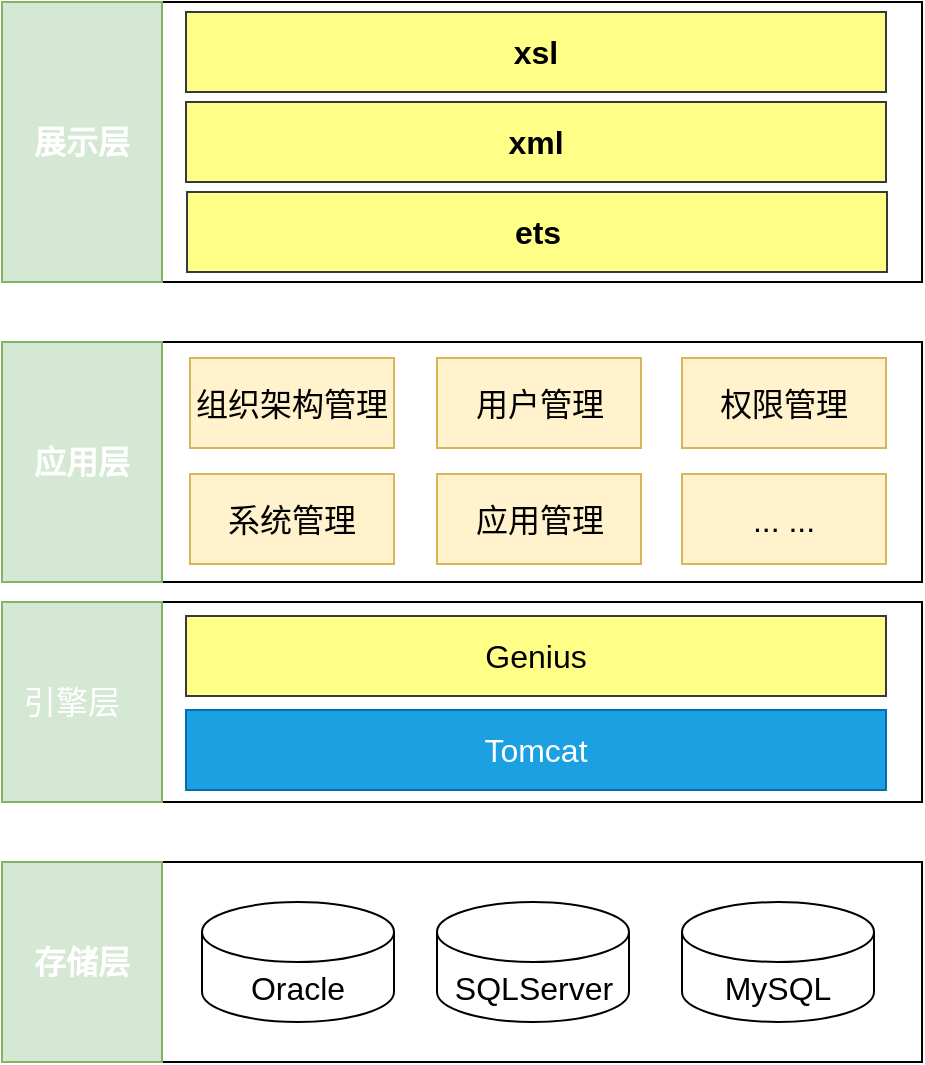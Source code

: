 <mxfile version="21.3.0" type="github">
  <diagram name="第 1 页" id="D3ajWMh-z9HwZhNk6nXG">
    <mxGraphModel dx="1055" dy="761" grid="1" gridSize="10" guides="1" tooltips="1" connect="1" arrows="1" fold="1" page="1" pageScale="1" pageWidth="827" pageHeight="1169" math="0" shadow="0">
      <root>
        <mxCell id="0" />
        <mxCell id="1" parent="0" />
        <mxCell id="sxUmogROJCtG7Z15o5Cg-4" value="" style="rounded=0;whiteSpace=wrap;html=1;fillColor=none;" vertex="1" parent="1">
          <mxGeometry x="120" y="470" width="460" height="100" as="geometry" />
        </mxCell>
        <mxCell id="sxUmogROJCtG7Z15o5Cg-5" value="" style="rounded=0;whiteSpace=wrap;html=1;fillColor=#d5e8d4;strokeColor=#82b366;" vertex="1" parent="1">
          <mxGeometry x="120" y="470" width="80" height="100" as="geometry" />
        </mxCell>
        <mxCell id="sxUmogROJCtG7Z15o5Cg-2" value="&lt;font style=&quot;font-size: 16px;&quot; color=&quot;#ffffff&quot;&gt;&lt;b&gt;存储层&lt;/b&gt;&lt;/font&gt;" style="text;html=1;strokeColor=none;fillColor=none;align=center;verticalAlign=middle;whiteSpace=wrap;rounded=0;" vertex="1" parent="1">
          <mxGeometry x="130" y="505" width="60" height="30" as="geometry" />
        </mxCell>
        <mxCell id="sxUmogROJCtG7Z15o5Cg-7" value="&lt;font style=&quot;font-size: 16px;&quot;&gt;Oracle&lt;/font&gt;" style="shape=cylinder3;whiteSpace=wrap;html=1;boundedLbl=1;backgroundOutline=1;size=15;" vertex="1" parent="1">
          <mxGeometry x="220" y="490" width="96" height="60" as="geometry" />
        </mxCell>
        <mxCell id="sxUmogROJCtG7Z15o5Cg-8" value="&lt;font style=&quot;font-size: 16px;&quot;&gt;SQLServer&lt;/font&gt;" style="shape=cylinder3;whiteSpace=wrap;html=1;boundedLbl=1;backgroundOutline=1;size=15;" vertex="1" parent="1">
          <mxGeometry x="337.5" y="490" width="96" height="60" as="geometry" />
        </mxCell>
        <mxCell id="sxUmogROJCtG7Z15o5Cg-9" value="&lt;font style=&quot;font-size: 16px;&quot;&gt;MySQL&lt;/font&gt;" style="shape=cylinder3;whiteSpace=wrap;html=1;boundedLbl=1;backgroundOutline=1;size=15;" vertex="1" parent="1">
          <mxGeometry x="460" y="490" width="96" height="60" as="geometry" />
        </mxCell>
        <mxCell id="sxUmogROJCtG7Z15o5Cg-10" value="" style="rounded=0;whiteSpace=wrap;html=1;fillColor=none;" vertex="1" parent="1">
          <mxGeometry x="120" y="340" width="460" height="100" as="geometry" />
        </mxCell>
        <mxCell id="sxUmogROJCtG7Z15o5Cg-11" value="" style="rounded=0;whiteSpace=wrap;html=1;fillColor=#d5e8d4;strokeColor=#82b366;" vertex="1" parent="1">
          <mxGeometry x="120" y="340" width="80" height="100" as="geometry" />
        </mxCell>
        <mxCell id="sxUmogROJCtG7Z15o5Cg-12" value="&lt;font color=&quot;#ffffff&quot; style=&quot;font-size: 16px;&quot;&gt;引擎层&lt;/font&gt;" style="text;html=1;strokeColor=none;fillColor=none;align=center;verticalAlign=middle;whiteSpace=wrap;rounded=0;" vertex="1" parent="1">
          <mxGeometry x="120" y="375" width="70" height="30" as="geometry" />
        </mxCell>
        <mxCell id="sxUmogROJCtG7Z15o5Cg-13" value="&lt;font style=&quot;font-size: 16px;&quot;&gt;Tomcat&lt;/font&gt;" style="rounded=0;whiteSpace=wrap;html=1;fillColor=#1ba1e2;fontColor=#ffffff;strokeColor=#006EAF;" vertex="1" parent="1">
          <mxGeometry x="212" y="394" width="350" height="40" as="geometry" />
        </mxCell>
        <mxCell id="sxUmogROJCtG7Z15o5Cg-14" value="&lt;font style=&quot;font-size: 16px;&quot;&gt;Genius&lt;/font&gt;" style="rounded=0;whiteSpace=wrap;html=1;fillColor=#ffff88;strokeColor=#36393d;" vertex="1" parent="1">
          <mxGeometry x="212" y="347" width="350" height="40" as="geometry" />
        </mxCell>
        <mxCell id="sxUmogROJCtG7Z15o5Cg-18" value="" style="rounded=0;whiteSpace=wrap;html=1;fillColor=none;" vertex="1" parent="1">
          <mxGeometry x="120" y="40" width="460" height="140" as="geometry" />
        </mxCell>
        <mxCell id="sxUmogROJCtG7Z15o5Cg-19" value="" style="rounded=0;whiteSpace=wrap;html=1;fillColor=#d5e8d4;strokeColor=#82b366;" vertex="1" parent="1">
          <mxGeometry x="120" y="40" width="80" height="140" as="geometry" />
        </mxCell>
        <mxCell id="sxUmogROJCtG7Z15o5Cg-20" value="&lt;font style=&quot;font-size: 16px;&quot; color=&quot;#ffffff&quot;&gt;&lt;b&gt;展示层&lt;/b&gt;&lt;/font&gt;" style="text;html=1;strokeColor=none;fillColor=none;align=center;verticalAlign=middle;whiteSpace=wrap;rounded=0;" vertex="1" parent="1">
          <mxGeometry x="130" y="95" width="60" height="30" as="geometry" />
        </mxCell>
        <mxCell id="sxUmogROJCtG7Z15o5Cg-21" value="&lt;font style=&quot;font-size: 16px;&quot;&gt;&lt;b&gt;ets&lt;/b&gt;&lt;/font&gt;" style="rounded=0;whiteSpace=wrap;html=1;fillColor=#ffff88;strokeColor=#36393d;" vertex="1" parent="1">
          <mxGeometry x="212.5" y="135" width="350" height="40" as="geometry" />
        </mxCell>
        <mxCell id="sxUmogROJCtG7Z15o5Cg-22" value="&lt;font style=&quot;font-size: 16px;&quot;&gt;&lt;b&gt;xml&lt;/b&gt;&lt;/font&gt;" style="rounded=0;whiteSpace=wrap;html=1;fillColor=#ffff88;strokeColor=#36393d;" vertex="1" parent="1">
          <mxGeometry x="212" y="90" width="350" height="40" as="geometry" />
        </mxCell>
        <mxCell id="sxUmogROJCtG7Z15o5Cg-23" value="&lt;font style=&quot;font-size: 16px;&quot;&gt;&lt;b&gt;xsl&lt;/b&gt;&lt;/font&gt;" style="rounded=0;whiteSpace=wrap;html=1;fillColor=#ffff88;strokeColor=#36393d;" vertex="1" parent="1">
          <mxGeometry x="212" y="45" width="350" height="40" as="geometry" />
        </mxCell>
        <mxCell id="sxUmogROJCtG7Z15o5Cg-30" value="" style="rounded=0;whiteSpace=wrap;html=1;fillColor=none;" vertex="1" parent="1">
          <mxGeometry x="120" y="210" width="460" height="120" as="geometry" />
        </mxCell>
        <mxCell id="sxUmogROJCtG7Z15o5Cg-31" value="" style="rounded=0;whiteSpace=wrap;html=1;fillColor=#d5e8d4;strokeColor=#82b366;" vertex="1" parent="1">
          <mxGeometry x="120" y="210" width="80" height="120" as="geometry" />
        </mxCell>
        <mxCell id="sxUmogROJCtG7Z15o5Cg-32" value="&lt;font style=&quot;font-size: 16px;&quot; color=&quot;#ffffff&quot;&gt;&lt;b&gt;应用层&lt;/b&gt;&lt;/font&gt;" style="text;html=1;strokeColor=none;fillColor=none;align=center;verticalAlign=middle;whiteSpace=wrap;rounded=0;" vertex="1" parent="1">
          <mxGeometry x="130" y="255" width="60" height="30" as="geometry" />
        </mxCell>
        <mxCell id="sxUmogROJCtG7Z15o5Cg-36" value="&lt;font style=&quot;font-size: 16px;&quot;&gt;组织架构管理&lt;/font&gt;" style="rounded=0;whiteSpace=wrap;html=1;fillColor=#fff2cc;strokeColor=#d6b656;" vertex="1" parent="1">
          <mxGeometry x="214" y="218" width="102" height="45" as="geometry" />
        </mxCell>
        <mxCell id="sxUmogROJCtG7Z15o5Cg-37" value="&lt;font style=&quot;font-size: 16px;&quot;&gt;系统管理&lt;/font&gt;" style="rounded=0;whiteSpace=wrap;html=1;fillColor=#fff2cc;strokeColor=#d6b656;" vertex="1" parent="1">
          <mxGeometry x="214" y="276" width="102" height="45" as="geometry" />
        </mxCell>
        <mxCell id="sxUmogROJCtG7Z15o5Cg-39" value="&lt;font style=&quot;font-size: 16px;&quot;&gt;用户管理&lt;/font&gt;" style="rounded=0;whiteSpace=wrap;html=1;fillColor=#fff2cc;strokeColor=#d6b656;" vertex="1" parent="1">
          <mxGeometry x="337.5" y="218" width="102" height="45" as="geometry" />
        </mxCell>
        <mxCell id="sxUmogROJCtG7Z15o5Cg-40" value="&lt;font style=&quot;font-size: 16px;&quot;&gt;权限管理&lt;/font&gt;" style="rounded=0;whiteSpace=wrap;html=1;fillColor=#fff2cc;strokeColor=#d6b656;" vertex="1" parent="1">
          <mxGeometry x="460" y="218" width="102" height="45" as="geometry" />
        </mxCell>
        <mxCell id="sxUmogROJCtG7Z15o5Cg-41" value="&lt;font style=&quot;font-size: 16px;&quot;&gt;应用管理&lt;/font&gt;" style="rounded=0;whiteSpace=wrap;html=1;fillColor=#fff2cc;strokeColor=#d6b656;" vertex="1" parent="1">
          <mxGeometry x="337.5" y="276" width="102" height="45" as="geometry" />
        </mxCell>
        <mxCell id="sxUmogROJCtG7Z15o5Cg-42" value="&lt;font style=&quot;font-size: 16px;&quot;&gt;... ...&lt;/font&gt;" style="rounded=0;whiteSpace=wrap;html=1;fillColor=#fff2cc;strokeColor=#d6b656;" vertex="1" parent="1">
          <mxGeometry x="460" y="276" width="102" height="45" as="geometry" />
        </mxCell>
      </root>
    </mxGraphModel>
  </diagram>
</mxfile>
